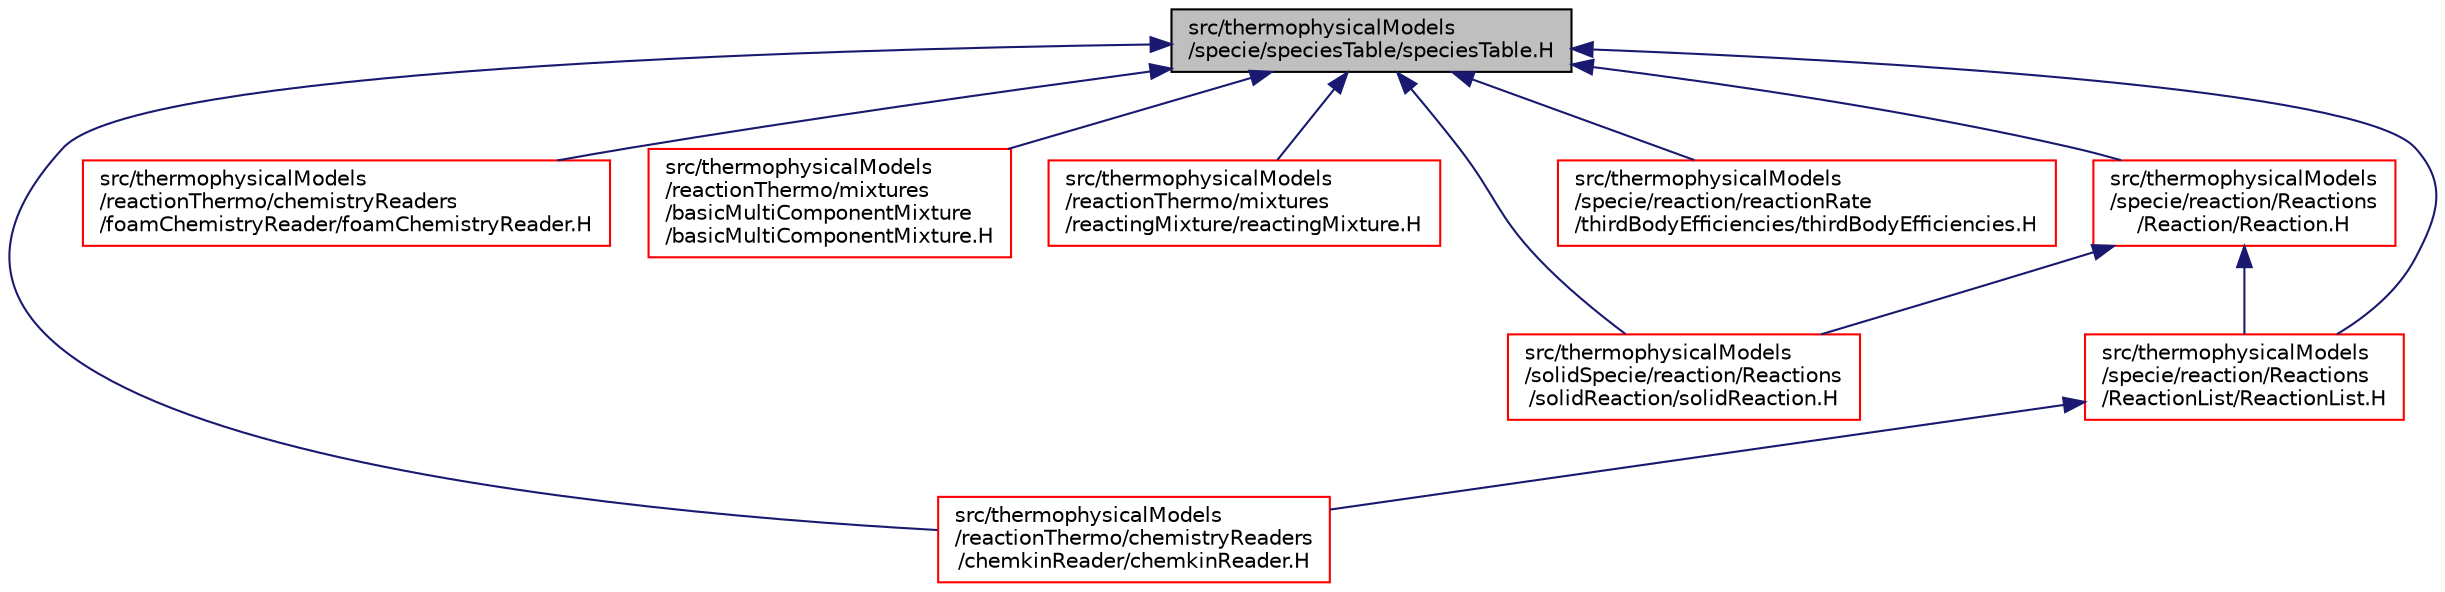 digraph "src/thermophysicalModels/specie/speciesTable/speciesTable.H"
{
  bgcolor="transparent";
  edge [fontname="Helvetica",fontsize="10",labelfontname="Helvetica",labelfontsize="10"];
  node [fontname="Helvetica",fontsize="10",shape=record];
  Node70 [label="src/thermophysicalModels\l/specie/speciesTable/speciesTable.H",height=0.2,width=0.4,color="black", fillcolor="grey75", style="filled", fontcolor="black"];
  Node70 -> Node71 [dir="back",color="midnightblue",fontsize="10",style="solid",fontname="Helvetica"];
  Node71 [label="src/thermophysicalModels\l/reactionThermo/chemistryReaders\l/chemkinReader/chemkinReader.H",height=0.2,width=0.4,color="red",URL="$a16559.html"];
  Node70 -> Node73 [dir="back",color="midnightblue",fontsize="10",style="solid",fontname="Helvetica"];
  Node73 [label="src/thermophysicalModels\l/reactionThermo/chemistryReaders\l/foamChemistryReader/foamChemistryReader.H",height=0.2,width=0.4,color="red",URL="$a16565.html"];
  Node70 -> Node76 [dir="back",color="midnightblue",fontsize="10",style="solid",fontname="Helvetica"];
  Node76 [label="src/thermophysicalModels\l/reactionThermo/mixtures\l/basicMultiComponentMixture\l/basicMultiComponentMixture.H",height=0.2,width=0.4,color="red",URL="$a16613.html"];
  Node70 -> Node98 [dir="back",color="midnightblue",fontsize="10",style="solid",fontname="Helvetica"];
  Node98 [label="src/thermophysicalModels\l/reactionThermo/mixtures\l/reactingMixture/reactingMixture.H",height=0.2,width=0.4,color="red",URL="$a16652.html"];
  Node70 -> Node258 [dir="back",color="midnightblue",fontsize="10",style="solid",fontname="Helvetica"];
  Node258 [label="src/thermophysicalModels\l/solidSpecie/reaction/Reactions\l/solidReaction/solidReaction.H",height=0.2,width=0.4,color="red",URL="$a16769.html"];
  Node70 -> Node264 [dir="back",color="midnightblue",fontsize="10",style="solid",fontname="Helvetica"];
  Node264 [label="src/thermophysicalModels\l/specie/reaction/reactionRate\l/thirdBodyEfficiencies/thirdBodyEfficiencies.H",height=0.2,width=0.4,color="red",URL="$a17006.html"];
  Node70 -> Node269 [dir="back",color="midnightblue",fontsize="10",style="solid",fontname="Helvetica"];
  Node269 [label="src/thermophysicalModels\l/specie/reaction/Reactions\l/Reaction/Reaction.H",height=0.2,width=0.4,color="red",URL="$a17027.html"];
  Node269 -> Node258 [dir="back",color="midnightblue",fontsize="10",style="solid",fontname="Helvetica"];
  Node269 -> Node299 [dir="back",color="midnightblue",fontsize="10",style="solid",fontname="Helvetica"];
  Node299 [label="src/thermophysicalModels\l/specie/reaction/Reactions\l/ReactionList/ReactionList.H",height=0.2,width=0.4,color="red",URL="$a17036.html"];
  Node299 -> Node71 [dir="back",color="midnightblue",fontsize="10",style="solid",fontname="Helvetica"];
  Node70 -> Node299 [dir="back",color="midnightblue",fontsize="10",style="solid",fontname="Helvetica"];
}
